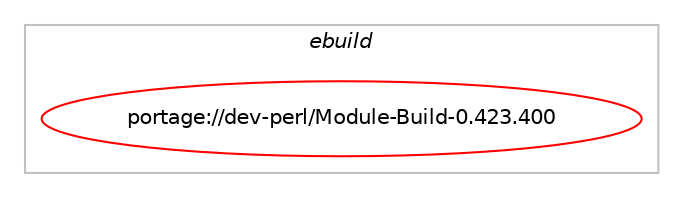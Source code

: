 digraph prolog {

# *************
# Graph options
# *************

newrank=true;
concentrate=true;
compound=true;
graph [rankdir=LR,fontname=Helvetica,fontsize=10,ranksep=1.5];#, ranksep=2.5, nodesep=0.2];
edge  [arrowhead=vee];
node  [fontname=Helvetica,fontsize=10];

# **********
# The ebuild
# **********

subgraph cluster_leftcol {
color=gray;
label=<<i>ebuild</i>>;
id [label="portage://dev-perl/Module-Build-0.423.400", color=red, width=4, href="../dev-perl/Module-Build-0.423.400.svg"];
}

# ****************
# The dependencies
# ****************

subgraph cluster_midcol {
color=gray;
label=<<i>dependencies</i>>;
subgraph cluster_compile {
fillcolor="#eeeeee";
style=filled;
label=<<i>compile</i>>;
# *** BEGIN UNKNOWN DEPENDENCY TYPE (TODO) ***
# id -> equal(package_dependency(portage://dev-perl/Module-Build-0.423.400,install,no,dev-lang,perl,greaterequal,[5.38.2,,-r3,5.38.2-r3],[],[use(equal(perl_features_debug),none),use(equal(perl_features_ithreads),none),use(equal(perl_features_quadmath),none)]))
# *** END UNKNOWN DEPENDENCY TYPE (TODO) ***

}
subgraph cluster_compileandrun {
fillcolor="#eeeeee";
style=filled;
label=<<i>compile and run</i>>;
}
subgraph cluster_run {
fillcolor="#eeeeee";
style=filled;
label=<<i>run</i>>;
# *** BEGIN UNKNOWN DEPENDENCY TYPE (TODO) ***
# id -> equal(package_dependency(portage://dev-perl/Module-Build-0.423.400,run,no,dev-lang,perl,greaterequal,[5.38.2,,-r3,5.38.2-r3],[],[use(equal(perl_features_debug),none),use(equal(perl_features_ithreads),none),use(equal(perl_features_quadmath),none)]))
# *** END UNKNOWN DEPENDENCY TYPE (TODO) ***

# *** BEGIN UNKNOWN DEPENDENCY TYPE (TODO) ***
# id -> equal(package_dependency(portage://dev-perl/Module-Build-0.423.400,run,no,dev-lang,perl,none,[,,],any_same_slot,[]))
# *** END UNKNOWN DEPENDENCY TYPE (TODO) ***

# *** BEGIN UNKNOWN DEPENDENCY TYPE (TODO) ***
# id -> equal(package_dependency(portage://dev-perl/Module-Build-0.423.400,run,no,virtual,perl-CPAN-Meta,greaterequal,[2.142.60,,,2.142.60],[],[]))
# *** END UNKNOWN DEPENDENCY TYPE (TODO) ***

# *** BEGIN UNKNOWN DEPENDENCY TYPE (TODO) ***
# id -> equal(package_dependency(portage://dev-perl/Module-Build-0.423.400,run,no,virtual,perl-Data-Dumper,none,[,,],[],[]))
# *** END UNKNOWN DEPENDENCY TYPE (TODO) ***

# *** BEGIN UNKNOWN DEPENDENCY TYPE (TODO) ***
# id -> equal(package_dependency(portage://dev-perl/Module-Build-0.423.400,run,no,virtual,perl-ExtUtils-CBuilder,greaterequal,[0.270.0,,,0.270.0],[],[]))
# *** END UNKNOWN DEPENDENCY TYPE (TODO) ***

# *** BEGIN UNKNOWN DEPENDENCY TYPE (TODO) ***
# id -> equal(package_dependency(portage://dev-perl/Module-Build-0.423.400,run,no,virtual,perl-ExtUtils-Install,none,[,,],[],[]))
# *** END UNKNOWN DEPENDENCY TYPE (TODO) ***

# *** BEGIN UNKNOWN DEPENDENCY TYPE (TODO) ***
# id -> equal(package_dependency(portage://dev-perl/Module-Build-0.423.400,run,no,virtual,perl-ExtUtils-MakeMaker,none,[,,],[],[]))
# *** END UNKNOWN DEPENDENCY TYPE (TODO) ***

# *** BEGIN UNKNOWN DEPENDENCY TYPE (TODO) ***
# id -> equal(package_dependency(portage://dev-perl/Module-Build-0.423.400,run,no,virtual,perl-ExtUtils-Manifest,none,[,,],[],[]))
# *** END UNKNOWN DEPENDENCY TYPE (TODO) ***

# *** BEGIN UNKNOWN DEPENDENCY TYPE (TODO) ***
# id -> equal(package_dependency(portage://dev-perl/Module-Build-0.423.400,run,no,virtual,perl-ExtUtils-ParseXS,greaterequal,[2.210.0,,,2.210.0],[],[]))
# *** END UNKNOWN DEPENDENCY TYPE (TODO) ***

# *** BEGIN UNKNOWN DEPENDENCY TYPE (TODO) ***
# id -> equal(package_dependency(portage://dev-perl/Module-Build-0.423.400,run,no,virtual,perl-File-Spec,greaterequal,[0.820.0,,,0.820.0],[],[]))
# *** END UNKNOWN DEPENDENCY TYPE (TODO) ***

# *** BEGIN UNKNOWN DEPENDENCY TYPE (TODO) ***
# id -> equal(package_dependency(portage://dev-perl/Module-Build-0.423.400,run,no,virtual,perl-Getopt-Long,none,[,,],[],[]))
# *** END UNKNOWN DEPENDENCY TYPE (TODO) ***

# *** BEGIN UNKNOWN DEPENDENCY TYPE (TODO) ***
# id -> equal(package_dependency(portage://dev-perl/Module-Build-0.423.400,run,no,virtual,perl-Module-Metadata,greaterequal,[1.0.2,,,1.0.2],[],[]))
# *** END UNKNOWN DEPENDENCY TYPE (TODO) ***

# *** BEGIN UNKNOWN DEPENDENCY TYPE (TODO) ***
# id -> equal(package_dependency(portage://dev-perl/Module-Build-0.423.400,run,no,virtual,perl-Perl-OSType,greaterequal,[1,,,1],[],[]))
# *** END UNKNOWN DEPENDENCY TYPE (TODO) ***

# *** BEGIN UNKNOWN DEPENDENCY TYPE (TODO) ***
# id -> equal(package_dependency(portage://dev-perl/Module-Build-0.423.400,run,no,virtual,perl-Test-Harness,greaterequal,[3.290.0,,,3.290.0],[],[]))
# *** END UNKNOWN DEPENDENCY TYPE (TODO) ***

# *** BEGIN UNKNOWN DEPENDENCY TYPE (TODO) ***
# id -> equal(package_dependency(portage://dev-perl/Module-Build-0.423.400,run,no,virtual,perl-Text-ParseWords,none,[,,],[],[]))
# *** END UNKNOWN DEPENDENCY TYPE (TODO) ***

# *** BEGIN UNKNOWN DEPENDENCY TYPE (TODO) ***
# id -> equal(package_dependency(portage://dev-perl/Module-Build-0.423.400,run,no,virtual,perl-podlators,greaterequal,[2.1.0,,,2.1.0],[],[]))
# *** END UNKNOWN DEPENDENCY TYPE (TODO) ***

# *** BEGIN UNKNOWN DEPENDENCY TYPE (TODO) ***
# id -> equal(package_dependency(portage://dev-perl/Module-Build-0.423.400,run,no,virtual,perl-version,greaterequal,[0.870.0,,,0.870.0],[],[]))
# *** END UNKNOWN DEPENDENCY TYPE (TODO) ***

}
}

# **************
# The candidates
# **************

subgraph cluster_choices {
rank=same;
color=gray;
label=<<i>candidates</i>>;

}

}
